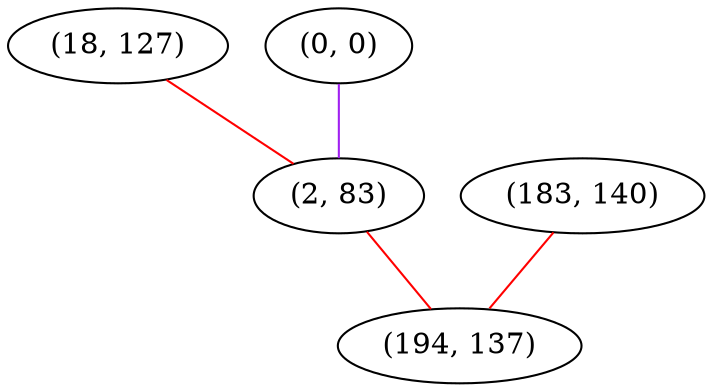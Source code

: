 graph "" {
"(18, 127)";
"(183, 140)";
"(0, 0)";
"(2, 83)";
"(194, 137)";
"(18, 127)" -- "(2, 83)"  [color=red, key=0, weight=1];
"(183, 140)" -- "(194, 137)"  [color=red, key=0, weight=1];
"(0, 0)" -- "(2, 83)"  [color=purple, key=0, weight=4];
"(2, 83)" -- "(194, 137)"  [color=red, key=0, weight=1];
}
